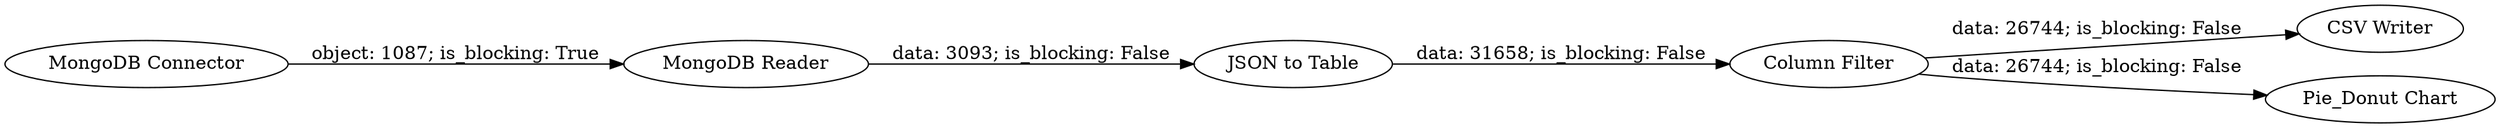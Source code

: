 digraph {
	"-2816013089125266750_6" [label="CSV Writer"]
	"-2816013089125266750_4" [label="Column Filter"]
	"-2816013089125266750_3" [label="JSON to Table"]
	"-2816013089125266750_2" [label="MongoDB Reader"]
	"-2816013089125266750_5" [label="Pie_Donut Chart"]
	"-2816013089125266750_1" [label="MongoDB Connector"]
	"-2816013089125266750_1" -> "-2816013089125266750_2" [label="object: 1087; is_blocking: True"]
	"-2816013089125266750_2" -> "-2816013089125266750_3" [label="data: 3093; is_blocking: False"]
	"-2816013089125266750_4" -> "-2816013089125266750_5" [label="data: 26744; is_blocking: False"]
	"-2816013089125266750_3" -> "-2816013089125266750_4" [label="data: 31658; is_blocking: False"]
	"-2816013089125266750_4" -> "-2816013089125266750_6" [label="data: 26744; is_blocking: False"]
	rankdir=LR
}
